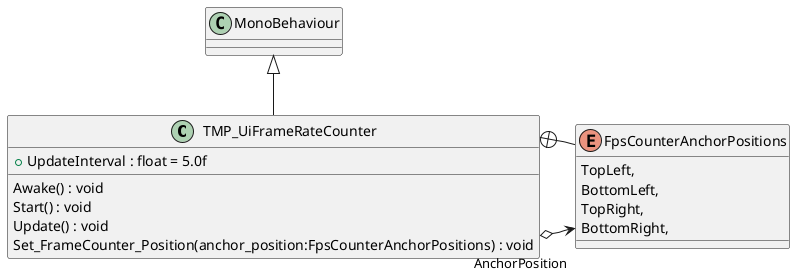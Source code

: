 @startuml
class TMP_UiFrameRateCounter {
    + UpdateInterval : float = 5.0f
    Awake() : void
    Start() : void
    Update() : void
    Set_FrameCounter_Position(anchor_position:FpsCounterAnchorPositions) : void
}
enum FpsCounterAnchorPositions {
    TopLeft,
    BottomLeft,
    TopRight,
    BottomRight,
}
MonoBehaviour <|-- TMP_UiFrameRateCounter
TMP_UiFrameRateCounter o-> "AnchorPosition" FpsCounterAnchorPositions
TMP_UiFrameRateCounter +-- FpsCounterAnchorPositions
@enduml
